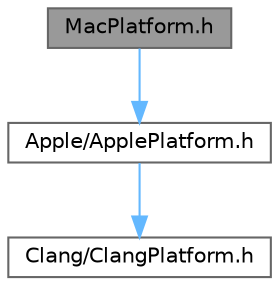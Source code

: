 digraph "MacPlatform.h"
{
 // INTERACTIVE_SVG=YES
 // LATEX_PDF_SIZE
  bgcolor="transparent";
  edge [fontname=Helvetica,fontsize=10,labelfontname=Helvetica,labelfontsize=10];
  node [fontname=Helvetica,fontsize=10,shape=box,height=0.2,width=0.4];
  Node1 [id="Node000001",label="MacPlatform.h",height=0.2,width=0.4,color="gray40", fillcolor="grey60", style="filled", fontcolor="black",tooltip=" "];
  Node1 -> Node2 [id="edge1_Node000001_Node000002",color="steelblue1",style="solid",tooltip=" "];
  Node2 [id="Node000002",label="Apple/ApplePlatform.h",height=0.2,width=0.4,color="grey40", fillcolor="white", style="filled",URL="$db/db2/ApplePlatform_8h.html",tooltip=" "];
  Node2 -> Node3 [id="edge2_Node000002_Node000003",color="steelblue1",style="solid",tooltip=" "];
  Node3 [id="Node000003",label="Clang/ClangPlatform.h",height=0.2,width=0.4,color="grey40", fillcolor="white", style="filled",URL="$d5/d8f/ClangPlatform_8h.html",tooltip=" "];
}

